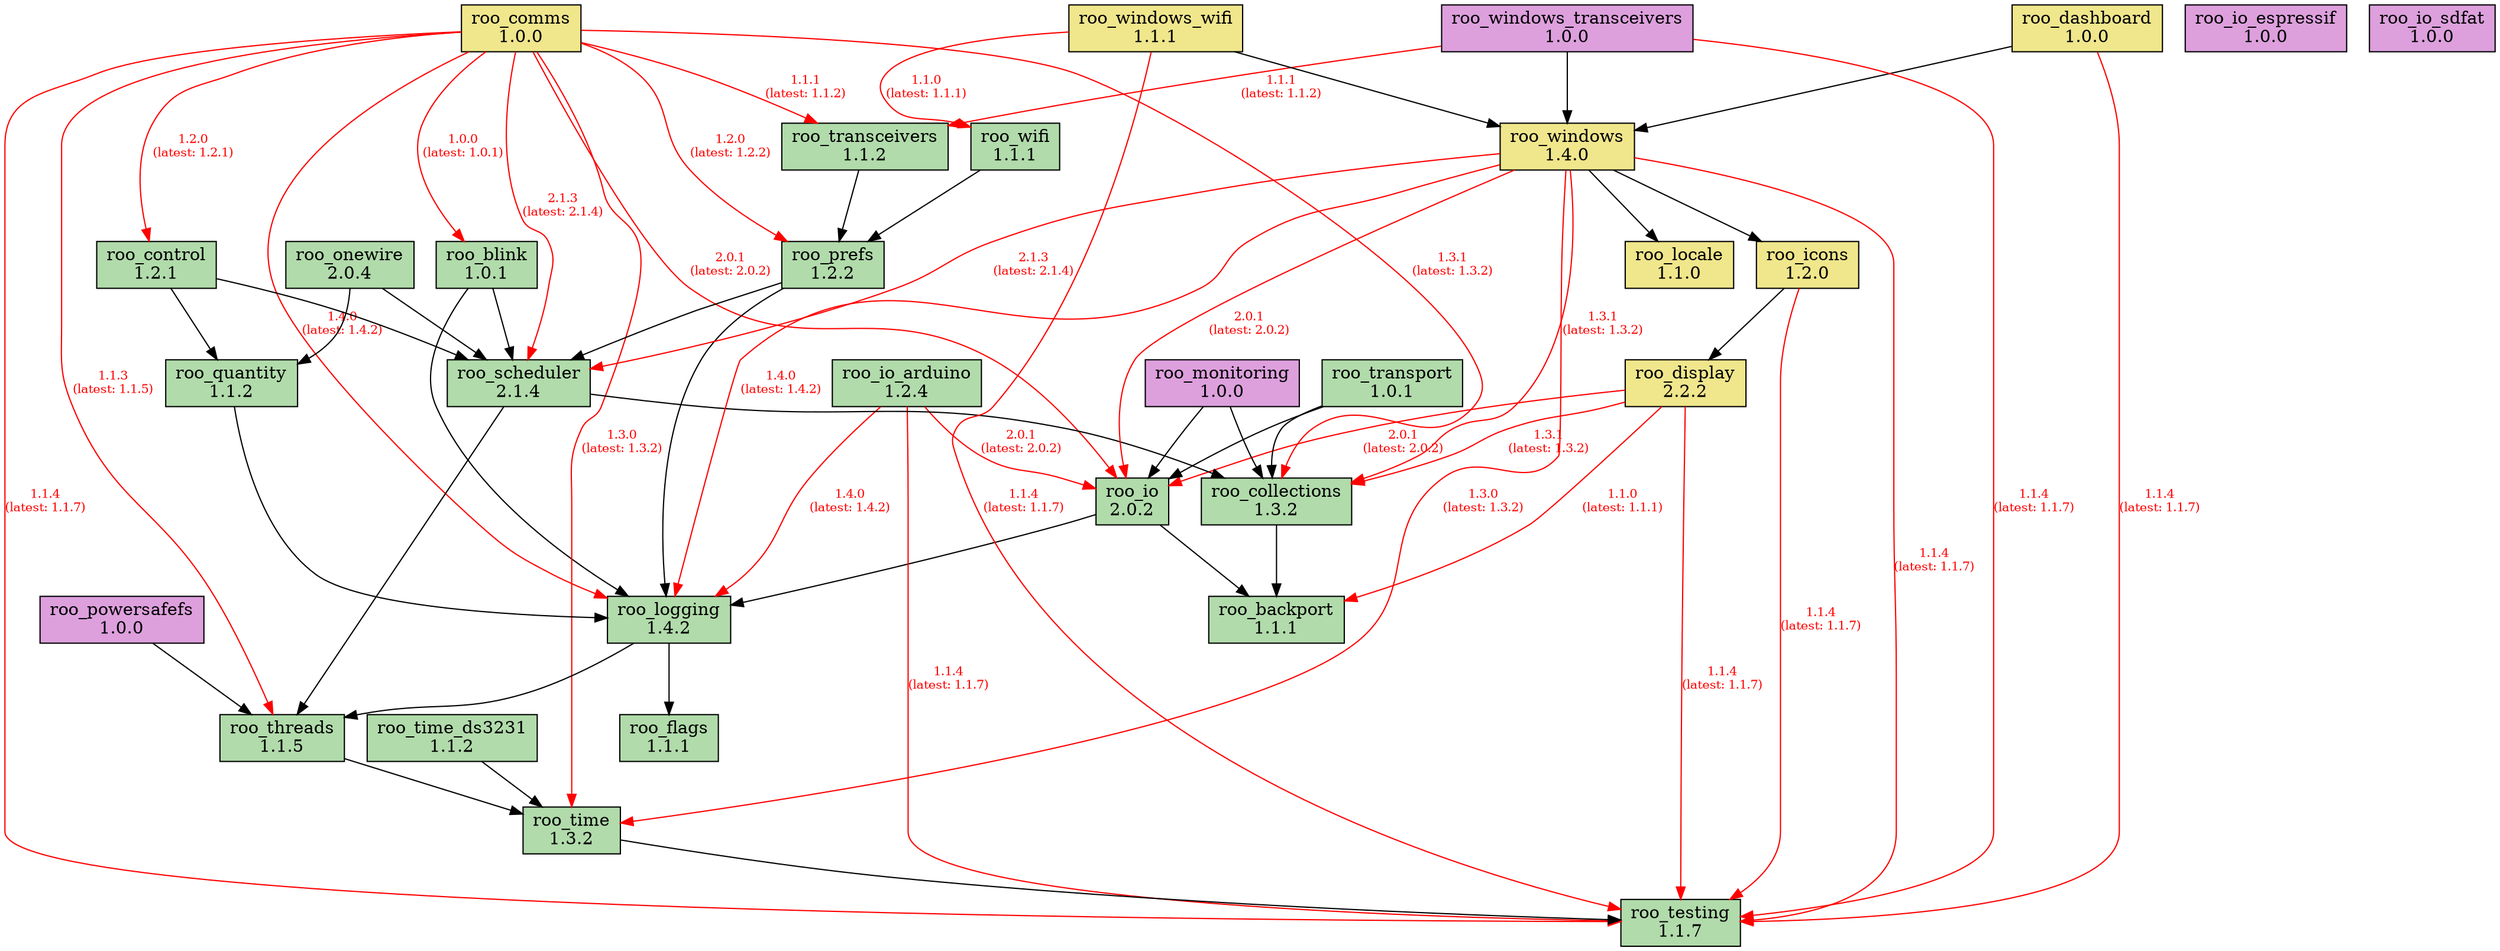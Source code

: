 digraph dependencies {
    rankdir=TB;
    node [shape=box, style=filled];
    edge [fontsize=10];

    // Modules
    "roo_backport" [label="roo_backport\n1.1.1", fillcolor="#b1dbab"];
    "roo_blink" [label="roo_blink\n1.0.1", fillcolor="#b1dbab"];
    "roo_collections" [label="roo_collections\n1.3.2", fillcolor="#b1dbab"];
    "roo_comms" [label="roo_comms\n1.0.0", fillcolor="khaki"];
    "roo_control" [label="roo_control\n1.2.1", fillcolor="#b1dbab"];
    "roo_dashboard" [label="roo_dashboard\n1.0.0", fillcolor="khaki"];
    "roo_display" [label="roo_display\n2.2.2", fillcolor="khaki"];
    "roo_flags" [label="roo_flags\n1.1.1", fillcolor="#b1dbab"];
    "roo_icons" [label="roo_icons\n1.2.0", fillcolor="khaki"];
    "roo_io" [label="roo_io\n2.0.2", fillcolor="#b1dbab"];
    "roo_io_arduino" [label="roo_io_arduino\n1.2.4", fillcolor="#b1dbab"];
    "roo_io_espressif" [label="roo_io_espressif\n1.0.0", fillcolor="plum"];
    "roo_io_sdfat" [label="roo_io_sdfat\n1.0.0", fillcolor="plum"];
    "roo_locale" [label="roo_locale\n1.1.0", fillcolor="khaki"];
    "roo_logging" [label="roo_logging\n1.4.2", fillcolor="#b1dbab"];
    "roo_monitoring" [label="roo_monitoring\n1.0.0", fillcolor="plum"];
    "roo_onewire" [label="roo_onewire\n2.0.4", fillcolor="#b1dbab"];
    "roo_powersafefs" [label="roo_powersafefs\n1.0.0", fillcolor="plum"];
    "roo_prefs" [label="roo_prefs\n1.2.2", fillcolor="#b1dbab"];
    "roo_quantity" [label="roo_quantity\n1.1.2", fillcolor="#b1dbab"];
    "roo_scheduler" [label="roo_scheduler\n2.1.4", fillcolor="#b1dbab"];
    "roo_testing" [label="roo_testing\n1.1.7", fillcolor="#b1dbab"];
    "roo_threads" [label="roo_threads\n1.1.5", fillcolor="#b1dbab"];
    "roo_time" [label="roo_time\n1.3.2", fillcolor="#b1dbab"];
    "roo_time_ds3231" [label="roo_time_ds3231\n1.1.2", fillcolor="#b1dbab"];
    "roo_transceivers" [label="roo_transceivers\n1.1.2", fillcolor="#b1dbab"];
    "roo_transport" [label="roo_transport\n1.0.1", fillcolor="#b1dbab"];
    "roo_wifi" [label="roo_wifi\n1.1.1", fillcolor="#b1dbab"];
    "roo_windows" [label="roo_windows\n1.4.0", fillcolor="khaki"];
    "roo_windows_transceivers" [label="roo_windows_transceivers\n1.0.0", fillcolor="plum"];
    "roo_windows_wifi" [label="roo_windows_wifi\n1.1.1", fillcolor="khaki"];

    // Dependencies
    "roo_blink" -> "roo_logging";
    "roo_blink" -> "roo_scheduler";
    "roo_collections" -> "roo_backport";
    "roo_comms" -> "roo_testing" [color=red, fontcolor=red, label="1.1.4\n(latest: 1.1.7)"];
    "roo_comms" -> "roo_blink" [color=red, fontcolor=red, label="1.0.0\n(latest: 1.0.1)"];
    "roo_comms" -> "roo_collections" [color=red, fontcolor=red, label="1.3.1\n(latest: 1.3.2)"];
    "roo_comms" -> "roo_control" [color=red, fontcolor=red, label="1.2.0\n(latest: 1.2.1)"];
    "roo_comms" -> "roo_io" [color=red, fontcolor=red, label="2.0.1\n(latest: 2.0.2)"];
    "roo_comms" -> "roo_logging" [color=red, fontcolor=red, label="1.4.0\n(latest: 1.4.2)"];
    "roo_comms" -> "roo_prefs" [color=red, fontcolor=red, label="1.2.0\n(latest: 1.2.2)"];
    "roo_comms" -> "roo_scheduler" [color=red, fontcolor=red, label="2.1.3\n(latest: 2.1.4)"];
    "roo_comms" -> "roo_threads" [color=red, fontcolor=red, label="1.1.3\n(latest: 1.1.5)"];
    "roo_comms" -> "roo_time" [color=red, fontcolor=red, label="1.3.0\n(latest: 1.3.2)"];
    "roo_comms" -> "roo_transceivers" [color=red, fontcolor=red, label="1.1.1\n(latest: 1.1.2)"];
    "roo_control" -> "roo_quantity";
    "roo_control" -> "roo_scheduler";
    "roo_dashboard" -> "roo_testing" [color=red, fontcolor=red, label="1.1.4\n(latest: 1.1.7)"];
    "roo_dashboard" -> "roo_windows";
    "roo_display" -> "roo_testing" [color=red, fontcolor=red, label="1.1.4\n(latest: 1.1.7)"];
    "roo_display" -> "roo_backport" [color=red, fontcolor=red, label="1.1.0\n(latest: 1.1.1)"];
    "roo_display" -> "roo_collections" [color=red, fontcolor=red, label="1.3.1\n(latest: 1.3.2)"];
    "roo_display" -> "roo_io" [color=red, fontcolor=red, label="2.0.1\n(latest: 2.0.2)"];
    "roo_icons" -> "roo_testing" [color=red, fontcolor=red, label="1.1.4\n(latest: 1.1.7)"];
    "roo_icons" -> "roo_display";
    "roo_io" -> "roo_backport";
    "roo_io" -> "roo_logging";
    "roo_io_arduino" -> "roo_testing" [color=red, fontcolor=red, label="1.1.4\n(latest: 1.1.7)"];
    "roo_io_arduino" -> "roo_io" [color=red, fontcolor=red, label="2.0.1\n(latest: 2.0.2)"];
    "roo_io_arduino" -> "roo_logging" [color=red, fontcolor=red, label="1.4.0\n(latest: 1.4.2)"];
    "roo_logging" -> "roo_flags";
    "roo_logging" -> "roo_threads";
    "roo_monitoring" -> "roo_collections";
    "roo_monitoring" -> "roo_io";
    "roo_onewire" -> "roo_scheduler";
    "roo_onewire" -> "roo_quantity";
    "roo_powersafefs" -> "roo_threads";
    "roo_prefs" -> "roo_logging";
    "roo_prefs" -> "roo_scheduler";
    "roo_quantity" -> "roo_logging";
    "roo_scheduler" -> "roo_collections";
    "roo_scheduler" -> "roo_threads";
    "roo_threads" -> "roo_time";
    "roo_time" -> "roo_testing";
    "roo_time_ds3231" -> "roo_time";
    "roo_transceivers" -> "roo_prefs";
    "roo_transport" -> "roo_collections";
    "roo_transport" -> "roo_io";
    "roo_wifi" -> "roo_prefs";
    "roo_windows" -> "roo_testing" [color=red, fontcolor=red, label="1.1.4\n(latest: 1.1.7)"];
    "roo_windows" -> "roo_collections" [color=red, fontcolor=red, label="1.3.1\n(latest: 1.3.2)"];
    "roo_windows" -> "roo_locale";
    "roo_windows" -> "roo_logging" [color=red, fontcolor=red, label="1.4.0\n(latest: 1.4.2)"];
    "roo_windows" -> "roo_icons";
    "roo_windows" -> "roo_io" [color=red, fontcolor=red, label="2.0.1\n(latest: 2.0.2)"];
    "roo_windows" -> "roo_scheduler" [color=red, fontcolor=red, label="2.1.3\n(latest: 2.1.4)"];
    "roo_windows" -> "roo_time" [color=red, fontcolor=red, label="1.3.0\n(latest: 1.3.2)"];
    "roo_windows_transceivers" -> "roo_testing" [color=red, fontcolor=red, label="1.1.4\n(latest: 1.1.7)"];
    "roo_windows_transceivers" -> "roo_transceivers" [color=red, fontcolor=red, label="1.1.1\n(latest: 1.1.2)"];
    "roo_windows_transceivers" -> "roo_windows";
    "roo_windows_wifi" -> "roo_testing" [color=red, fontcolor=red, label="1.1.4\n(latest: 1.1.7)"];
    "roo_windows_wifi" -> "roo_wifi" [color=red, fontcolor=red, label="1.1.0\n(latest: 1.1.1)"];
    "roo_windows_wifi" -> "roo_windows";
}
